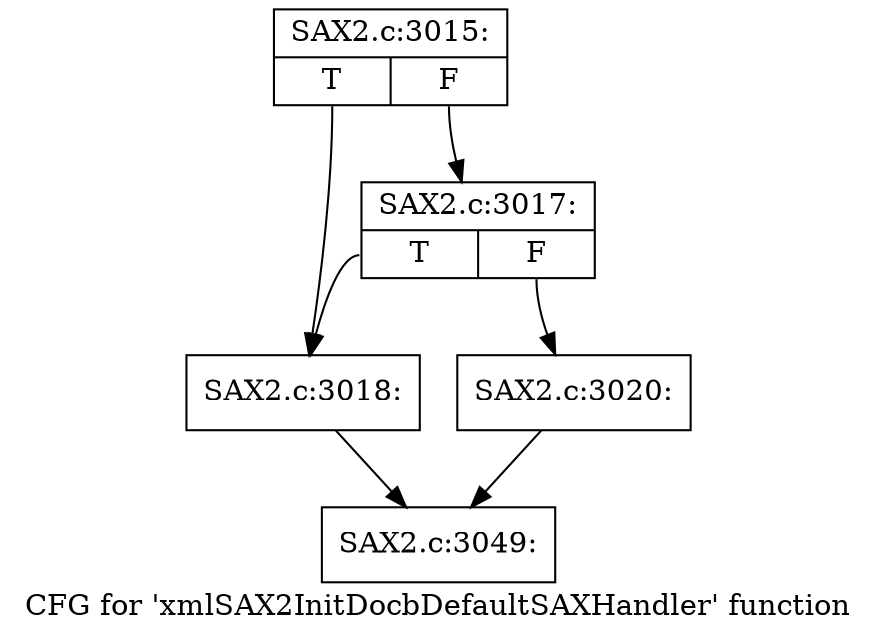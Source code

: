 digraph "CFG for 'xmlSAX2InitDocbDefaultSAXHandler' function" {
	label="CFG for 'xmlSAX2InitDocbDefaultSAXHandler' function";

	Node0x55f4ae7e11c0 [shape=record,label="{SAX2.c:3015:|{<s0>T|<s1>F}}"];
	Node0x55f4ae7e11c0:s0 -> Node0x55f4ae7e0de0;
	Node0x55f4ae7e11c0:s1 -> Node0x55f4ae7dc2f0;
	Node0x55f4ae7dc2f0 [shape=record,label="{SAX2.c:3017:|{<s0>T|<s1>F}}"];
	Node0x55f4ae7dc2f0:s0 -> Node0x55f4ae7e0de0;
	Node0x55f4ae7dc2f0:s1 -> Node0x55f4ae7e0d40;
	Node0x55f4ae7e0de0 [shape=record,label="{SAX2.c:3018:}"];
	Node0x55f4ae7e0de0 -> Node0x55f4ae7e15a0;
	Node0x55f4ae7e0d40 [shape=record,label="{SAX2.c:3020:}"];
	Node0x55f4ae7e0d40 -> Node0x55f4ae7e15a0;
	Node0x55f4ae7e15a0 [shape=record,label="{SAX2.c:3049:}"];
}
